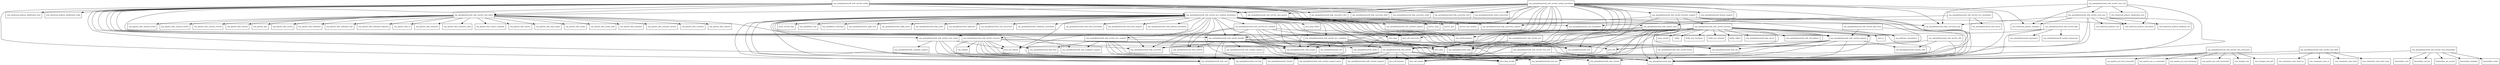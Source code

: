 digraph spring_webmvc_5_2_0_RC1_package_dependencies {
  node [shape = box, fontsize=10.0];
  org_springframework_web_servlet -> java_lang_invoke;
  org_springframework_web_servlet -> java_util_function;
  org_springframework_web_servlet -> java_util_stream;
  org_springframework_web_servlet -> org_springframework_context;
  org_springframework_web_servlet -> org_springframework_core_env;
  org_springframework_web_servlet -> org_springframework_core_log;
  org_springframework_web_servlet -> org_springframework_lang;
  org_springframework_web_servlet -> org_springframework_web_context;
  org_springframework_web_servlet -> org_springframework_web_context_request_async;
  org_springframework_web_servlet -> org_springframework_web_context_support;
  org_springframework_web_servlet -> org_springframework_web_cors;
  org_springframework_web_servlet_config -> com_fasterxml_jackson_dataformat_cbor;
  org_springframework_web_servlet_config -> com_fasterxml_jackson_dataformat_smile;
  org_springframework_web_servlet_config -> org_springframework_cache_concurrent;
  org_springframework_web_servlet_config -> org_springframework_http;
  org_springframework_web_servlet_config -> org_springframework_http_converter;
  org_springframework_web_servlet_config -> org_springframework_http_converter_cbor;
  org_springframework_web_servlet_config -> org_springframework_http_converter_feed;
  org_springframework_web_servlet_config -> org_springframework_http_converter_json;
  org_springframework_web_servlet_config -> org_springframework_http_converter_smile;
  org_springframework_web_servlet_config -> org_springframework_http_converter_support;
  org_springframework_web_servlet_config -> org_springframework_http_converter_xml;
  org_springframework_web_servlet_config -> org_springframework_lang;
  org_springframework_web_servlet_config -> org_springframework_web_accept;
  org_springframework_web_servlet_config -> org_springframework_web_cors;
  org_springframework_web_servlet_config -> org_springframework_web_method_support;
  org_springframework_web_servlet_config -> org_springframework_web_servlet_handler;
  org_springframework_web_servlet_config -> org_springframework_web_servlet_mvc_method_annotation;
  org_springframework_web_servlet_config -> org_springframework_web_servlet_resource;
  org_springframework_web_servlet_config -> org_springframework_web_servlet_view;
  org_springframework_web_servlet_config -> org_springframework_web_servlet_view_groovy;
  org_springframework_web_servlet_config -> org_springframework_web_servlet_view_script;
  org_springframework_web_servlet_config -> org_springframework_web_servlet_view_tiles3;
  org_springframework_web_servlet_config_annotation -> com_fasterxml_jackson_databind;
  org_springframework_web_servlet_config_annotation -> java_lang_invoke;
  org_springframework_web_servlet_config_annotation -> java_util_function;
  org_springframework_web_servlet_config_annotation -> java_util_stream;
  org_springframework_web_servlet_config_annotation -> org_springframework_cache;
  org_springframework_web_servlet_config_annotation -> org_springframework_cache_concurrent;
  org_springframework_web_servlet_config_annotation -> org_springframework_core;
  org_springframework_web_servlet_config_annotation -> org_springframework_format_support;
  org_springframework_web_servlet_config_annotation -> org_springframework_http;
  org_springframework_web_servlet_config_annotation -> org_springframework_http_converter;
  org_springframework_web_servlet_config_annotation -> org_springframework_http_converter_cbor;
  org_springframework_web_servlet_config_annotation -> org_springframework_http_converter_feed;
  org_springframework_web_servlet_config_annotation -> org_springframework_http_converter_json;
  org_springframework_web_servlet_config_annotation -> org_springframework_http_converter_smile;
  org_springframework_web_servlet_config_annotation -> org_springframework_http_converter_support;
  org_springframework_web_servlet_config_annotation -> org_springframework_http_converter_xml;
  org_springframework_web_servlet_config_annotation -> org_springframework_lang;
  org_springframework_web_servlet_config_annotation -> org_springframework_web_accept;
  org_springframework_web_servlet_config_annotation -> org_springframework_web_context_request_async;
  org_springframework_web_servlet_config_annotation -> org_springframework_web_cors;
  org_springframework_web_servlet_config_annotation -> org_springframework_web_method_support;
  org_springframework_web_servlet_config_annotation -> org_springframework_web_servlet_function_support;
  org_springframework_web_servlet_config_annotation -> org_springframework_web_servlet_handler;
  org_springframework_web_servlet_config_annotation -> org_springframework_web_servlet_mvc_method_annotation;
  org_springframework_web_servlet_config_annotation -> org_springframework_web_servlet_resource;
  org_springframework_web_servlet_config_annotation -> org_springframework_web_servlet_view;
  org_springframework_web_servlet_config_annotation -> org_springframework_web_servlet_view_groovy;
  org_springframework_web_servlet_config_annotation -> org_springframework_web_servlet_view_script;
  org_springframework_web_servlet_config_annotation -> org_springframework_web_servlet_view_tiles3;
  org_springframework_web_servlet_function -> java_io;
  org_springframework_web_servlet_function -> java_lang;
  org_springframework_web_servlet_function -> java_lang_invoke;
  org_springframework_web_servlet_function -> java_nio_charset;
  org_springframework_web_servlet_function -> java_time;
  org_springframework_web_servlet_function -> java_util;
  org_springframework_web_servlet_function -> java_util_concurrent;
  org_springframework_web_servlet_function -> java_util_function;
  org_springframework_web_servlet_function -> java_util_stream;
  org_springframework_web_servlet_function -> javax_servlet;
  org_springframework_web_servlet_function -> kotlin;
  org_springframework_web_servlet_function -> kotlin_jvm_functions;
  org_springframework_web_servlet_function -> kotlin_jvm_internal;
  org_springframework_web_servlet_function -> kotlin_reflect;
  org_springframework_web_servlet_function -> org_jetbrains_annotations;
  org_springframework_web_servlet_function -> org_reactivestreams;
  org_springframework_web_servlet_function -> org_springframework_core;
  org_springframework_web_servlet_function -> org_springframework_http;
  org_springframework_web_servlet_function -> org_springframework_http_converter;
  org_springframework_web_servlet_function -> org_springframework_http_server;
  org_springframework_web_servlet_function -> org_springframework_lang;
  org_springframework_web_servlet_function -> org_springframework_web_servlet_support;
  org_springframework_web_servlet_function -> org_springframework_web_util;
  org_springframework_web_servlet_function -> org_springframework_web_util_pattern;
  org_springframework_web_servlet_function_support -> java_lang_invoke;
  org_springframework_web_servlet_function_support -> java_util;
  org_springframework_web_servlet_function_support -> java_util_function;
  org_springframework_web_servlet_function_support -> java_util_stream;
  org_springframework_web_servlet_function_support -> org_jetbrains_annotations;
  org_springframework_web_servlet_function_support -> org_springframework_http_converter_support;
  org_springframework_web_servlet_function_support -> org_springframework_lang;
  org_springframework_web_servlet_function_support -> org_springframework_web_servlet_function;
  org_springframework_web_servlet_handler -> java_lang;
  org_springframework_web_servlet_handler -> java_lang_invoke;
  org_springframework_web_servlet_handler -> java_util_function;
  org_springframework_web_servlet_handler -> java_util_stream;
  org_springframework_web_servlet_handler -> org_springframework_core;
  org_springframework_web_servlet_handler -> org_springframework_lang;
  org_springframework_web_servlet_handler -> org_springframework_web_context_request;
  org_springframework_web_servlet_handler -> org_springframework_web_cors;
  org_springframework_web_servlet_handler -> org_springframework_web_method;
  org_springframework_web_servlet_handler -> org_springframework_web_servlet;
  org_springframework_web_servlet_i18n -> org_springframework_context_i18n;
  org_springframework_web_servlet_i18n -> org_springframework_lang;
  org_springframework_web_servlet_i18n -> org_springframework_web_servlet;
  org_springframework_web_servlet_mvc -> java_lang;
  org_springframework_web_servlet_mvc -> org_springframework_http;
  org_springframework_web_servlet_mvc -> org_springframework_lang;
  org_springframework_web_servlet_mvc_annotation -> org_springframework_core_annotation;
  org_springframework_web_servlet_mvc_annotation -> org_springframework_lang;
  org_springframework_web_servlet_mvc_annotation -> org_springframework_web_server;
  org_springframework_web_servlet_mvc_condition -> java_util;
  org_springframework_web_servlet_mvc_condition -> org_springframework_http;
  org_springframework_web_servlet_mvc_condition -> org_springframework_lang;
  org_springframework_web_servlet_mvc_condition -> org_springframework_util;
  org_springframework_web_servlet_mvc_condition -> org_springframework_web_accept;
  org_springframework_web_servlet_mvc_condition -> org_springframework_web_cors;
  org_springframework_web_servlet_mvc_method -> java_lang_invoke;
  org_springframework_web_servlet_mvc_method -> java_util_function;
  org_springframework_web_servlet_mvc_method -> org_springframework_http;
  org_springframework_web_servlet_mvc_method -> org_springframework_lang;
  org_springframework_web_servlet_mvc_method -> org_springframework_web_accept;
  org_springframework_web_servlet_mvc_method -> org_springframework_web_method;
  org_springframework_web_servlet_mvc_method -> org_springframework_web_servlet_handler;
  org_springframework_web_servlet_mvc_method -> org_springframework_web_servlet_mvc_condition;
  org_springframework_web_servlet_mvc_method_annotation -> com_fasterxml_jackson_annotation;
  org_springframework_web_servlet_mvc_method_annotation -> java_lang;
  org_springframework_web_servlet_mvc_method_annotation -> java_lang_invoke;
  org_springframework_web_servlet_mvc_method_annotation -> java_lang_reflect;
  org_springframework_web_servlet_mvc_method_annotation -> java_nio_charset;
  org_springframework_web_servlet_mvc_method_annotation -> java_time;
  org_springframework_web_servlet_mvc_method_annotation -> java_util;
  org_springframework_web_servlet_mvc_method_annotation -> java_util_concurrent;
  org_springframework_web_servlet_mvc_method_annotation -> java_util_function;
  org_springframework_web_servlet_mvc_method_annotation -> java_util_stream;
  org_springframework_web_servlet_mvc_method_annotation -> javax_servlet_http;
  org_springframework_web_servlet_mvc_method_annotation -> org_aopalliance_aop;
  org_springframework_web_servlet_mvc_method_annotation -> org_aopalliance_intercept;
  org_springframework_web_servlet_mvc_method_annotation -> org_reactivestreams;
  org_springframework_web_servlet_mvc_method_annotation -> org_springframework_cglib_core;
  org_springframework_web_servlet_mvc_method_annotation -> org_springframework_cglib_proxy;
  org_springframework_web_servlet_mvc_method_annotation -> org_springframework_context;
  org_springframework_web_servlet_mvc_method_annotation -> org_springframework_core;
  org_springframework_web_servlet_mvc_method_annotation -> org_springframework_core_annotation;
  org_springframework_web_servlet_mvc_method_annotation -> org_springframework_core_log;
  org_springframework_web_servlet_mvc_method_annotation -> org_springframework_http;
  org_springframework_web_servlet_mvc_method_annotation -> org_springframework_http_codec;
  org_springframework_web_servlet_mvc_method_annotation -> org_springframework_http_converter;
  org_springframework_web_servlet_mvc_method_annotation -> org_springframework_http_converter_json;
  org_springframework_web_servlet_mvc_method_annotation -> org_springframework_http_converter_support;
  org_springframework_web_servlet_mvc_method_annotation -> org_springframework_lang;
  org_springframework_web_servlet_mvc_method_annotation -> org_springframework_objenesis;
  org_springframework_web_servlet_mvc_method_annotation -> org_springframework_util;
  org_springframework_web_servlet_mvc_method_annotation -> org_springframework_util_concurrent;
  org_springframework_web_servlet_mvc_method_annotation -> org_springframework_validation_annotation;
  org_springframework_web_servlet_mvc_method_annotation -> org_springframework_web_accept;
  org_springframework_web_servlet_mvc_method_annotation -> org_springframework_web_bind;
  org_springframework_web_servlet_mvc_method_annotation -> org_springframework_web_bind_annotation;
  org_springframework_web_servlet_mvc_method_annotation -> org_springframework_web_bind_support;
  org_springframework_web_servlet_mvc_method_annotation -> org_springframework_web_context_request_async;
  org_springframework_web_servlet_mvc_method_annotation -> org_springframework_web_cors;
  org_springframework_web_servlet_mvc_method_annotation -> org_springframework_web_method;
  org_springframework_web_servlet_mvc_method_annotation -> org_springframework_web_method_annotation;
  org_springframework_web_servlet_mvc_method_annotation -> org_springframework_web_method_support;
  org_springframework_web_servlet_mvc_method_annotation -> org_springframework_web_multipart_support;
  org_springframework_web_servlet_mvc_method_annotation -> org_springframework_web_servlet;
  org_springframework_web_servlet_mvc_method_annotation -> org_springframework_web_servlet_handler;
  org_springframework_web_servlet_mvc_method_annotation -> org_springframework_web_servlet_mvc_condition;
  org_springframework_web_servlet_mvc_method_annotation -> org_springframework_web_servlet_mvc_method;
  org_springframework_web_servlet_mvc_method_annotation -> org_springframework_web_servlet_mvc_support;
  org_springframework_web_servlet_mvc_method_annotation -> org_springframework_web_servlet_support;
  org_springframework_web_servlet_mvc_method_annotation -> org_springframework_web_util;
  org_springframework_web_servlet_mvc_support -> java_lang_invoke;
  org_springframework_web_servlet_mvc_support -> java_util_function;
  org_springframework_web_servlet_mvc_support -> org_springframework_lang;
  org_springframework_web_servlet_mvc_support -> org_springframework_web_bind;
  org_springframework_web_servlet_mvc_support -> org_springframework_web_context_request_async;
  org_springframework_web_servlet_mvc_support -> org_springframework_web_multipart_support;
  org_springframework_web_servlet_mvc_support -> org_springframework_web_servlet;
  org_springframework_web_servlet_resource -> java_lang;
  org_springframework_web_servlet_resource -> java_lang_invoke;
  org_springframework_web_servlet_resource -> java_nio_charset;
  org_springframework_web_servlet_resource -> java_util_function;
  org_springframework_web_servlet_resource -> java_util_stream;
  org_springframework_web_servlet_resource -> org_springframework_cache;
  org_springframework_web_servlet_resource -> org_springframework_context;
  org_springframework_web_servlet_resource -> org_springframework_http;
  org_springframework_web_servlet_resource -> org_springframework_http_converter;
  org_springframework_web_servlet_resource -> org_springframework_lang;
  org_springframework_web_servlet_resource -> org_springframework_web_accept;
  org_springframework_web_servlet_resource -> org_springframework_web_cors;
  org_springframework_web_servlet_resource -> org_webjars;
  org_springframework_web_servlet_support -> org_springframework_context;
  org_springframework_web_servlet_support -> org_springframework_context_i18n;
  org_springframework_web_servlet_support -> org_springframework_http;
  org_springframework_web_servlet_support -> org_springframework_lang;
  org_springframework_web_servlet_support -> org_springframework_web_context;
  org_springframework_web_servlet_support -> org_springframework_web_servlet;
  org_springframework_web_servlet_support -> org_springframework_web_util;
  org_springframework_web_servlet_tags -> org_springframework_context_expression;
  org_springframework_web_servlet_tags -> org_springframework_expression;
  org_springframework_web_servlet_tags -> org_springframework_lang;
  org_springframework_web_servlet_tags -> org_springframework_web_servlet_support;
  org_springframework_web_servlet_tags_form -> org_springframework_lang;
  org_springframework_web_servlet_tags_form -> org_springframework_web_servlet_support;
  org_springframework_web_servlet_theme -> org_springframework_lang;
  org_springframework_web_servlet_view -> java_lang;
  org_springframework_web_servlet_view -> java_lang_invoke;
  org_springframework_web_servlet_view -> java_util_function;
  org_springframework_web_servlet_view -> org_springframework_core_env;
  org_springframework_web_servlet_view -> org_springframework_lang;
  org_springframework_web_servlet_view -> org_springframework_web_accept;
  org_springframework_web_servlet_view -> org_springframework_web_servlet;
  org_springframework_web_servlet_view -> org_springframework_web_servlet_support;
  org_springframework_web_servlet_view -> org_springframework_web_util;
  org_springframework_web_servlet_view_document -> com_lowagie_text;
  org_springframework_web_servlet_view_document -> com_lowagie_text_pdf;
  org_springframework_web_servlet_view_document -> org_apache_poi_hssf_usermodel;
  org_springframework_web_servlet_view_document -> org_apache_poi_ss_usermodel;
  org_springframework_web_servlet_view_document -> org_apache_poi_xssf_streaming;
  org_springframework_web_servlet_view_document -> org_apache_poi_xssf_usermodel;
  org_springframework_web_servlet_view_document -> org_springframework_lang;
  org_springframework_web_servlet_view_feed -> com_rometools_rome_feed;
  org_springframework_web_servlet_view_feed -> com_rometools_rome_feed_atom;
  org_springframework_web_servlet_view_feed -> com_rometools_rome_feed_rss;
  org_springframework_web_servlet_view_feed -> com_rometools_rome_io;
  org_springframework_web_servlet_view_feed -> org_springframework_lang;
  org_springframework_web_servlet_view_freemarker -> freemarker_cache;
  org_springframework_web_servlet_view_freemarker -> freemarker_core;
  org_springframework_web_servlet_view_freemarker -> freemarker_ext_jsp;
  org_springframework_web_servlet_view_freemarker -> freemarker_ext_servlet;
  org_springframework_web_servlet_view_freemarker -> freemarker_template;
  org_springframework_web_servlet_view_freemarker -> org_springframework_lang;
  org_springframework_web_servlet_view_groovy -> groovy_lang;
  org_springframework_web_servlet_view_groovy -> groovy_text;
  org_springframework_web_servlet_view_groovy -> groovy_text_markup;
  org_springframework_web_servlet_view_groovy -> org_springframework_lang;
  org_springframework_web_servlet_view_json -> com_fasterxml_jackson_annotation;
  org_springframework_web_servlet_view_json -> com_fasterxml_jackson_core;
  org_springframework_web_servlet_view_json -> com_fasterxml_jackson_databind;
  org_springframework_web_servlet_view_json -> com_fasterxml_jackson_databind_ser;
  org_springframework_web_servlet_view_json -> java_lang_invoke;
  org_springframework_web_servlet_view_json -> java_util_function;
  org_springframework_web_servlet_view_json -> org_springframework_http_converter_json;
  org_springframework_web_servlet_view_json -> org_springframework_lang;
  org_springframework_web_servlet_view_script -> java_lang_invoke;
  org_springframework_web_servlet_view_script -> java_nio_charset;
  org_springframework_web_servlet_view_script -> java_util_function;
  org_springframework_web_servlet_view_script -> org_springframework_lang;
  org_springframework_web_servlet_view_script -> org_springframework_scripting_support;
  org_springframework_web_servlet_view_tiles3 -> org_apache_tiles;
  org_springframework_web_servlet_view_tiles3 -> org_apache_tiles_access;
  org_springframework_web_servlet_view_tiles3 -> org_apache_tiles_definition;
  org_springframework_web_servlet_view_tiles3 -> org_apache_tiles_definition_dao;
  org_springframework_web_servlet_view_tiles3 -> org_apache_tiles_definition_digester;
  org_springframework_web_servlet_view_tiles3 -> org_apache_tiles_el;
  org_springframework_web_servlet_view_tiles3 -> org_apache_tiles_evaluator;
  org_springframework_web_servlet_view_tiles3 -> org_apache_tiles_evaluator_impl;
  org_springframework_web_servlet_view_tiles3 -> org_apache_tiles_extras_complete;
  org_springframework_web_servlet_view_tiles3 -> org_apache_tiles_factory;
  org_springframework_web_servlet_view_tiles3 -> org_apache_tiles_impl_mgmt;
  org_springframework_web_servlet_view_tiles3 -> org_apache_tiles_locale;
  org_springframework_web_servlet_view_tiles3 -> org_apache_tiles_locale_impl;
  org_springframework_web_servlet_view_tiles3 -> org_apache_tiles_preparer;
  org_springframework_web_servlet_view_tiles3 -> org_apache_tiles_preparer_factory;
  org_springframework_web_servlet_view_tiles3 -> org_apache_tiles_renderer;
  org_springframework_web_servlet_view_tiles3 -> org_apache_tiles_request;
  org_springframework_web_servlet_view_tiles3 -> org_apache_tiles_request_locale;
  org_springframework_web_servlet_view_tiles3 -> org_apache_tiles_request_render;
  org_springframework_web_servlet_view_tiles3 -> org_apache_tiles_request_servlet;
  org_springframework_web_servlet_view_tiles3 -> org_apache_tiles_startup;
  org_springframework_web_servlet_view_tiles3 -> org_springframework_lang;
  org_springframework_web_servlet_view_xml -> com_fasterxml_jackson_annotation;
  org_springframework_web_servlet_view_xml -> com_fasterxml_jackson_databind;
  org_springframework_web_servlet_view_xml -> com_fasterxml_jackson_dataformat_xml;
  org_springframework_web_servlet_view_xml -> org_springframework_http_converter_json;
  org_springframework_web_servlet_view_xml -> org_springframework_lang;
  org_springframework_web_servlet_view_xml -> org_springframework_web_servlet_view_json;
  org_springframework_web_servlet_view_xslt -> java_lang_invoke;
  org_springframework_web_servlet_view_xslt -> java_util_function;
  org_springframework_web_servlet_view_xslt -> org_springframework_lang;
}
